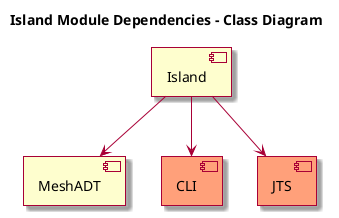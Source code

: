 @startuml

skin rose

title Island Module Dependencies - Class Diagram

page 5x5
skinparam pageMargin 10
skinparam pageExternalColor gray
skinparam pageBorderColor black

component [Island]
component [MeshADT]

component [CLI] #LightSalmon
component [JTS] #LightSalmon

[Island] --> [CLI]
[Island] --> [MeshADT]
[Island] --> [JTS]


@enduml
